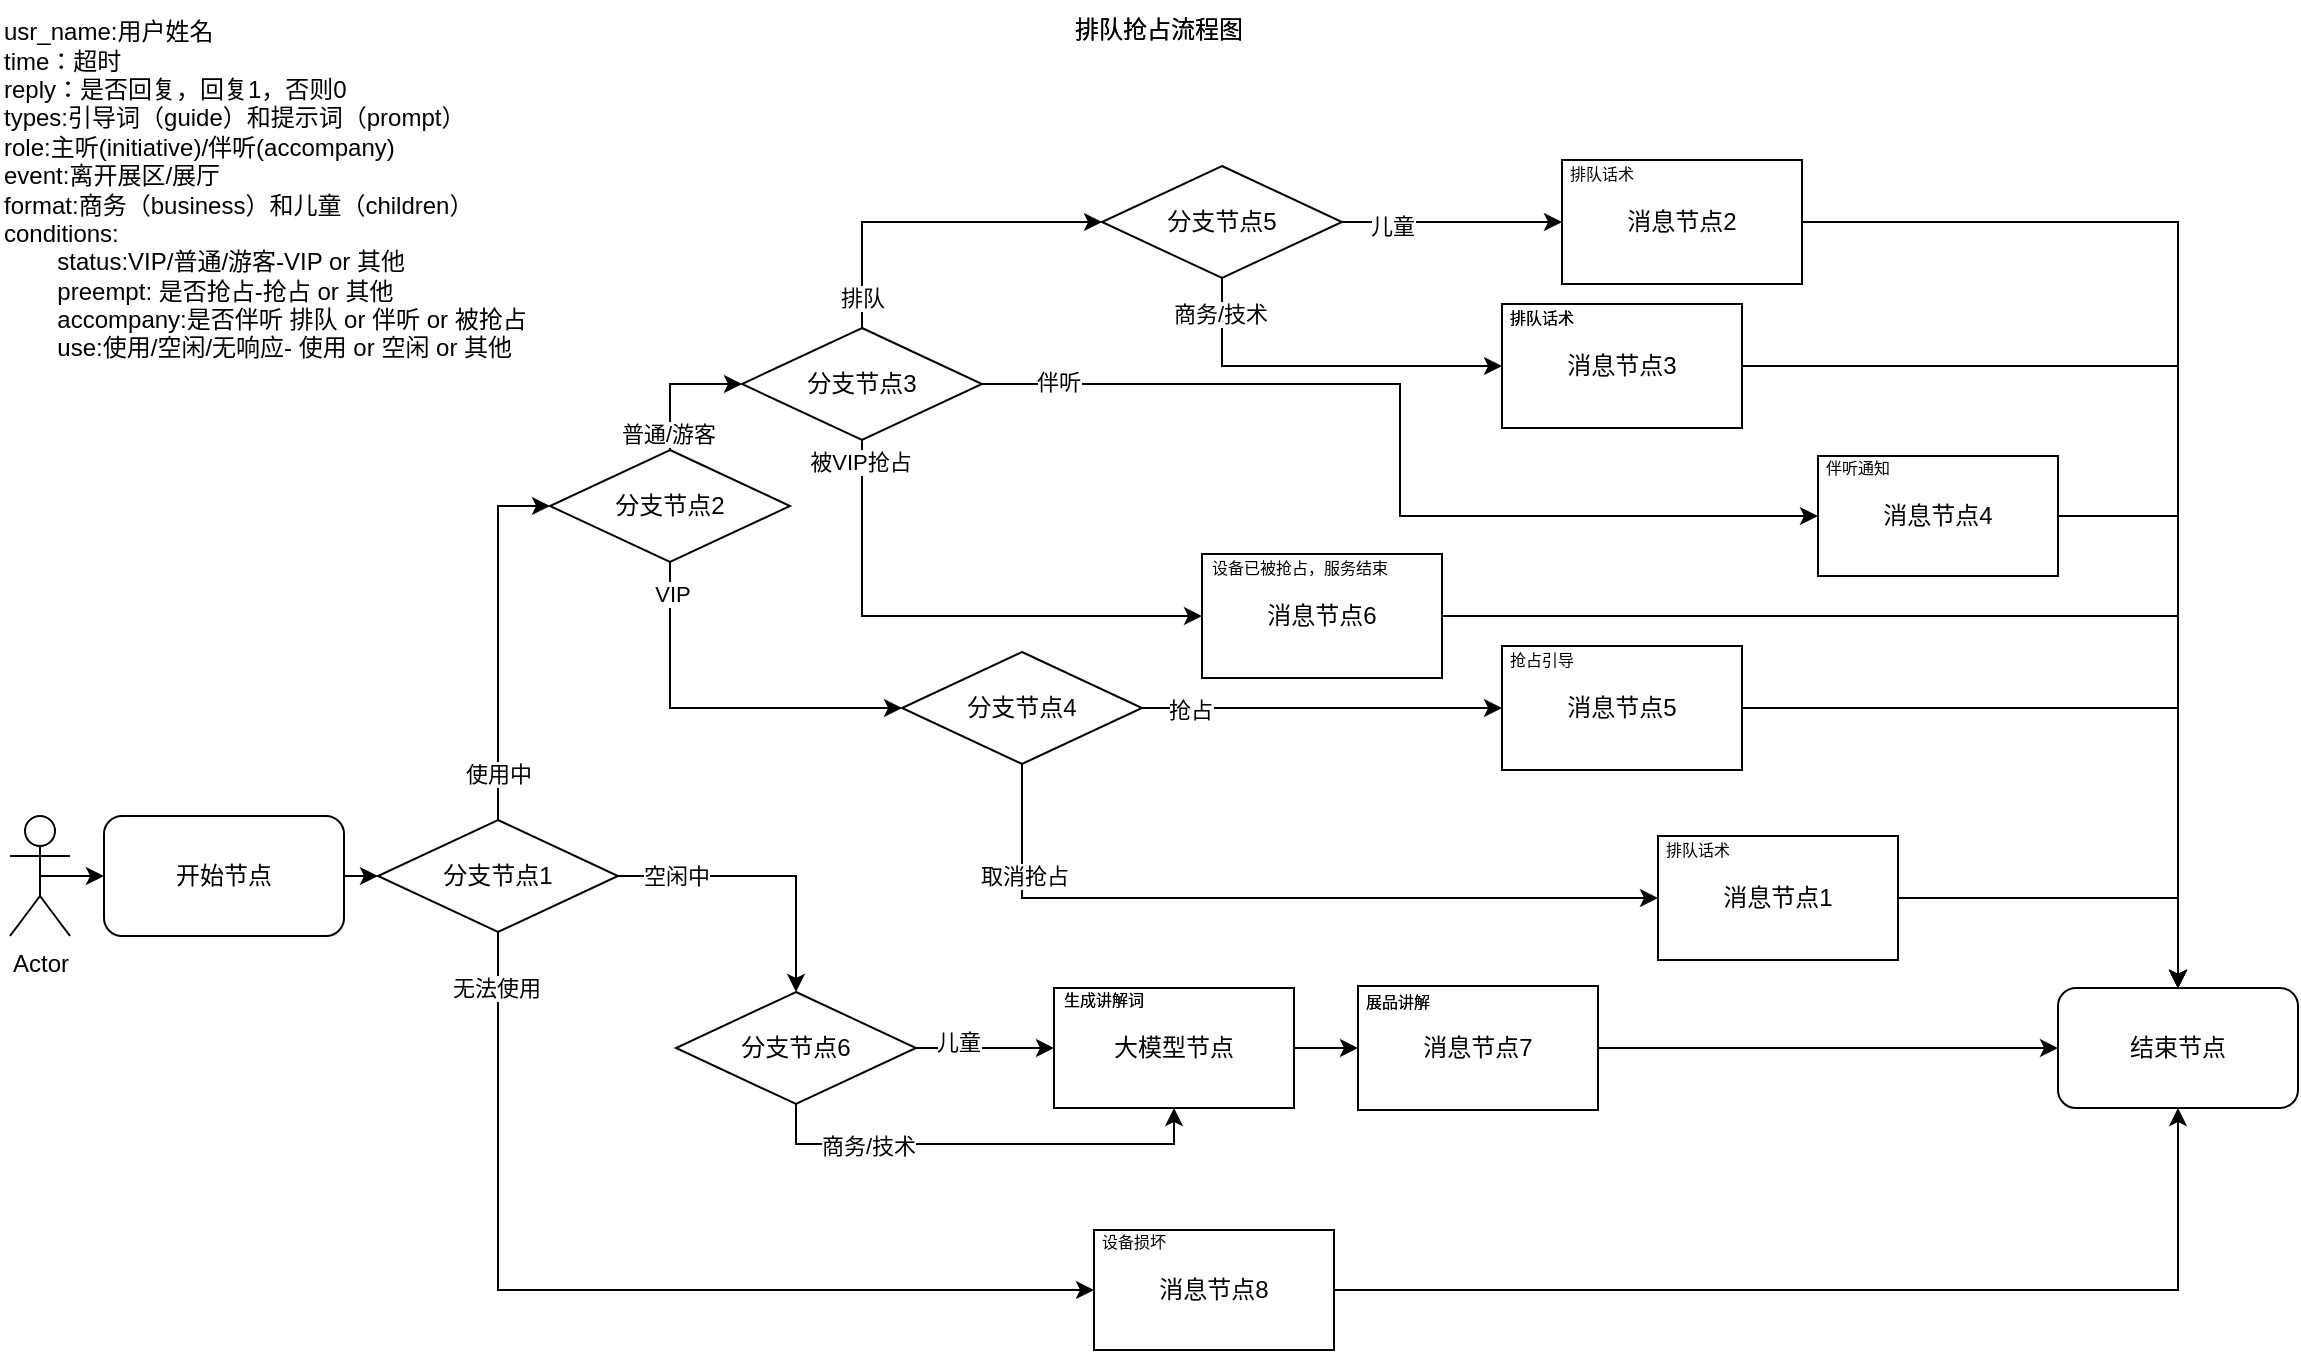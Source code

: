 <mxfile version="26.0.7">
  <diagram name="第 1 页" id="yg1hlzOl9PT2WTQdHVyk">
    <mxGraphModel dx="1476" dy="875" grid="1" gridSize="10" guides="0" tooltips="1" connect="1" arrows="1" fold="1" page="1" pageScale="1" pageWidth="1169" pageHeight="827" math="0" shadow="0">
      <root>
        <object label="" id="0">
          <mxCell />
        </object>
        <mxCell id="1" style="" parent="0" />
        <mxCell id="Mi7K5WG5HpJbJ7n9Mypf-68" value="排队抢占流程图" style="text;html=1;align=center;verticalAlign=middle;whiteSpace=wrap;rounded=0;" parent="1" vertex="1">
          <mxGeometry x="527" width="115" height="30" as="geometry" />
        </mxCell>
        <mxCell id="1wLSgyPM6Hem4SAJeHQH-54" value="排队抢占流程图" style="text;html=1;align=center;verticalAlign=middle;whiteSpace=wrap;rounded=0;" parent="1" vertex="1">
          <mxGeometry x="527" width="115" height="30" as="geometry" />
        </mxCell>
        <mxCell id="Ui3R6bgmoIIFnqbVHPds-1" value="&lt;div&gt;&lt;div&gt;usr_name:用户姓名&lt;/div&gt;&lt;div&gt;time：超时&lt;/div&gt;&lt;div&gt;reply：是否回复，回复1，否则0&lt;/div&gt;types:引导词（guide）和提示词（prompt）&lt;div&gt;role:主听(initiative)/伴听(accompany)&lt;/div&gt;&lt;div&gt;event:离开展区/展厅&lt;/div&gt;&lt;div&gt;format:商务（business）和儿童（children）&lt;/div&gt;conditions:&lt;/div&gt;&lt;div&gt;&lt;span style=&quot;white-space: pre;&quot;&gt;&#x9;&lt;/span&gt;status:VIP/普通/游客-VIP or 其他&lt;/div&gt;&lt;div&gt;&lt;span style=&quot;white-space: pre;&quot;&gt;&#x9;&lt;/span&gt;preempt: 是否抢占-抢占 or 其他&lt;/div&gt;&lt;div&gt;&lt;span style=&quot;white-space: pre;&quot;&gt;&#x9;&lt;/span&gt;accompany:是否伴听 排队 or 伴听 or 被抢占&lt;/div&gt;&lt;div&gt;&lt;span style=&quot;white-space: pre;&quot;&gt;&#x9;&lt;/span&gt;use:使用/空闲/无响应- 使用 or 空闲 or 其他&lt;/div&gt;" style="text;html=1;align=left;verticalAlign=middle;resizable=0;points=[];autosize=1;strokeColor=none;fillColor=none;" parent="1" vertex="1">
          <mxGeometry x="5" width="280" height="190" as="geometry" />
        </mxCell>
        <mxCell id="i1MSV0jCWOu87I4LwM3I-1" style="edgeStyle=orthogonalEdgeStyle;rounded=0;orthogonalLoop=1;jettySize=auto;html=1;exitX=1;exitY=0.5;exitDx=0;exitDy=0;entryX=0;entryY=0.5;entryDx=0;entryDy=0;" parent="1" source="i1MSV0jCWOu87I4LwM3I-2" target="i1MSV0jCWOu87I4LwM3I-11" edge="1">
          <mxGeometry relative="1" as="geometry" />
        </mxCell>
        <mxCell id="i1MSV0jCWOu87I4LwM3I-2" value="开始节点" style="rounded=1;whiteSpace=wrap;html=1;" parent="1" vertex="1">
          <mxGeometry x="57" y="408" width="120" height="60" as="geometry" />
        </mxCell>
        <mxCell id="i1MSV0jCWOu87I4LwM3I-3" style="edgeStyle=orthogonalEdgeStyle;rounded=0;orthogonalLoop=1;jettySize=auto;html=1;exitX=0.5;exitY=0.5;exitDx=0;exitDy=0;exitPerimeter=0;entryX=0;entryY=0.5;entryDx=0;entryDy=0;" parent="1" source="i1MSV0jCWOu87I4LwM3I-4" target="i1MSV0jCWOu87I4LwM3I-2" edge="1">
          <mxGeometry relative="1" as="geometry" />
        </mxCell>
        <mxCell id="i1MSV0jCWOu87I4LwM3I-4" value="Actor" style="shape=umlActor;verticalLabelPosition=bottom;verticalAlign=top;html=1;outlineConnect=0;" parent="1" vertex="1">
          <mxGeometry x="10" y="408" width="30" height="60" as="geometry" />
        </mxCell>
        <mxCell id="i1MSV0jCWOu87I4LwM3I-7" style="edgeStyle=orthogonalEdgeStyle;rounded=0;orthogonalLoop=1;jettySize=auto;html=1;exitX=1;exitY=0.5;exitDx=0;exitDy=0;" parent="1" source="i1MSV0jCWOu87I4LwM3I-11" target="i1MSV0jCWOu87I4LwM3I-19" edge="1">
          <mxGeometry relative="1" as="geometry">
            <mxPoint x="338" y="526" as="sourcePoint" />
          </mxGeometry>
        </mxCell>
        <mxCell id="i1MSV0jCWOu87I4LwM3I-8" value="空闲中" style="edgeLabel;html=1;align=center;verticalAlign=middle;resizable=0;points=[];" parent="i1MSV0jCWOu87I4LwM3I-7" vertex="1" connectable="0">
          <mxGeometry x="-0.541" relative="1" as="geometry">
            <mxPoint x="-5" as="offset" />
          </mxGeometry>
        </mxCell>
        <mxCell id="i1MSV0jCWOu87I4LwM3I-9" value="" style="edgeStyle=orthogonalEdgeStyle;rounded=0;orthogonalLoop=1;jettySize=auto;html=1;entryX=0;entryY=0.5;entryDx=0;entryDy=0;exitX=0.5;exitY=1;exitDx=0;exitDy=0;" parent="1" source="i1MSV0jCWOu87I4LwM3I-11" target="i1MSV0jCWOu87I4LwM3I-45" edge="1">
          <mxGeometry relative="1" as="geometry">
            <mxPoint x="343" y="606" as="targetPoint" />
          </mxGeometry>
        </mxCell>
        <mxCell id="i1MSV0jCWOu87I4LwM3I-10" value="无法使用" style="edgeLabel;html=1;align=center;verticalAlign=middle;resizable=0;points=[];" parent="i1MSV0jCWOu87I4LwM3I-9" vertex="1" connectable="0">
          <mxGeometry x="-0.706" y="-1" relative="1" as="geometry">
            <mxPoint y="-42" as="offset" />
          </mxGeometry>
        </mxCell>
        <mxCell id="i1MSV0jCWOu87I4LwM3I-11" value="分支节点1" style="rhombus;whiteSpace=wrap;html=1;" parent="1" vertex="1">
          <mxGeometry x="194" y="410" width="120" height="56" as="geometry" />
        </mxCell>
        <mxCell id="i1MSV0jCWOu87I4LwM3I-15" style="edgeStyle=orthogonalEdgeStyle;rounded=0;orthogonalLoop=1;jettySize=auto;html=1;exitX=1;exitY=0.5;exitDx=0;exitDy=0;entryX=0;entryY=0.5;entryDx=0;entryDy=0;" parent="1" source="i1MSV0jCWOu87I4LwM3I-19" target="i1MSV0jCWOu87I4LwM3I-22" edge="1">
          <mxGeometry relative="1" as="geometry" />
        </mxCell>
        <mxCell id="i1MSV0jCWOu87I4LwM3I-16" style="edgeStyle=orthogonalEdgeStyle;rounded=0;orthogonalLoop=1;jettySize=auto;html=1;exitX=0.5;exitY=1;exitDx=0;exitDy=0;entryX=0.5;entryY=1;entryDx=0;entryDy=0;" parent="1" source="i1MSV0jCWOu87I4LwM3I-19" target="i1MSV0jCWOu87I4LwM3I-22" edge="1">
          <mxGeometry relative="1" as="geometry" />
        </mxCell>
        <mxCell id="i1MSV0jCWOu87I4LwM3I-17" value="儿童" style="edgeLabel;html=1;align=center;verticalAlign=middle;resizable=0;points=[];" parent="i1MSV0jCWOu87I4LwM3I-16" vertex="1" connectable="0">
          <mxGeometry x="-0.57" y="1" relative="1" as="geometry">
            <mxPoint x="52" y="-50" as="offset" />
          </mxGeometry>
        </mxCell>
        <mxCell id="i1MSV0jCWOu87I4LwM3I-18" value="商务/技术" style="edgeLabel;html=1;align=center;verticalAlign=middle;resizable=0;points=[];" parent="i1MSV0jCWOu87I4LwM3I-16" vertex="1" connectable="0">
          <mxGeometry x="-0.573" y="-1" relative="1" as="geometry">
            <mxPoint x="7" as="offset" />
          </mxGeometry>
        </mxCell>
        <mxCell id="i1MSV0jCWOu87I4LwM3I-19" value="分支节点6" style="rhombus;whiteSpace=wrap;html=1;" parent="1" vertex="1">
          <mxGeometry x="343" y="496" width="120" height="56" as="geometry" />
        </mxCell>
        <mxCell id="i1MSV0jCWOu87I4LwM3I-20" value="结束节点" style="rounded=1;whiteSpace=wrap;html=1;" parent="1" vertex="1">
          <mxGeometry x="1034" y="494" width="120" height="60" as="geometry" />
        </mxCell>
        <mxCell id="i1MSV0jCWOu87I4LwM3I-21" style="edgeStyle=orthogonalEdgeStyle;rounded=0;orthogonalLoop=1;jettySize=auto;html=1;exitX=1;exitY=0.5;exitDx=0;exitDy=0;" parent="1" source="i1MSV0jCWOu87I4LwM3I-22" target="i1MSV0jCWOu87I4LwM3I-24" edge="1">
          <mxGeometry relative="1" as="geometry" />
        </mxCell>
        <mxCell id="i1MSV0jCWOu87I4LwM3I-22" value="大模型节点" style="rounded=0;whiteSpace=wrap;html=1;" parent="1" vertex="1">
          <mxGeometry x="532" y="494" width="120" height="60" as="geometry" />
        </mxCell>
        <mxCell id="i1MSV0jCWOu87I4LwM3I-23" style="edgeStyle=orthogonalEdgeStyle;rounded=0;orthogonalLoop=1;jettySize=auto;html=1;exitX=1;exitY=0.5;exitDx=0;exitDy=0;entryX=0;entryY=0.5;entryDx=0;entryDy=0;" parent="1" source="i1MSV0jCWOu87I4LwM3I-24" target="i1MSV0jCWOu87I4LwM3I-20" edge="1">
          <mxGeometry relative="1" as="geometry" />
        </mxCell>
        <mxCell id="i1MSV0jCWOu87I4LwM3I-24" value="消息节点7" style="rounded=0;whiteSpace=wrap;html=1;" parent="1" vertex="1">
          <mxGeometry x="684" y="493" width="120" height="62" as="geometry" />
        </mxCell>
        <mxCell id="i1MSV0jCWOu87I4LwM3I-29" style="edgeStyle=orthogonalEdgeStyle;rounded=0;orthogonalLoop=1;jettySize=auto;html=1;exitX=0.5;exitY=1;exitDx=0;exitDy=0;entryX=0;entryY=0.5;entryDx=0;entryDy=0;" parent="1" source="i1MSV0jCWOu87I4LwM3I-102" target="i1MSV0jCWOu87I4LwM3I-35" edge="1">
          <mxGeometry relative="1" as="geometry">
            <mxPoint x="644" y="309" as="sourcePoint" />
          </mxGeometry>
        </mxCell>
        <mxCell id="i1MSV0jCWOu87I4LwM3I-113" style="edgeStyle=orthogonalEdgeStyle;rounded=0;orthogonalLoop=1;jettySize=auto;html=1;exitX=1;exitY=0.5;exitDx=0;exitDy=0;entryX=0.5;entryY=0;entryDx=0;entryDy=0;" parent="1" source="i1MSV0jCWOu87I4LwM3I-33" target="i1MSV0jCWOu87I4LwM3I-20" edge="1">
          <mxGeometry relative="1" as="geometry" />
        </mxCell>
        <mxCell id="i1MSV0jCWOu87I4LwM3I-33" value="消息节点5" style="rounded=0;whiteSpace=wrap;html=1;" parent="1" vertex="1">
          <mxGeometry x="756" y="323" width="120" height="62" as="geometry" />
        </mxCell>
        <mxCell id="i1MSV0jCWOu87I4LwM3I-34" style="edgeStyle=orthogonalEdgeStyle;rounded=0;orthogonalLoop=1;jettySize=auto;html=1;exitX=1;exitY=0.5;exitDx=0;exitDy=0;entryX=0.5;entryY=0;entryDx=0;entryDy=0;" parent="1" source="i1MSV0jCWOu87I4LwM3I-35" target="i1MSV0jCWOu87I4LwM3I-20" edge="1">
          <mxGeometry relative="1" as="geometry">
            <mxPoint x="892" y="192" as="targetPoint" />
          </mxGeometry>
        </mxCell>
        <mxCell id="i1MSV0jCWOu87I4LwM3I-35" value="消息节点3" style="rounded=0;whiteSpace=wrap;html=1;" parent="1" vertex="1">
          <mxGeometry x="756" y="152" width="120" height="62" as="geometry" />
        </mxCell>
        <mxCell id="i1MSV0jCWOu87I4LwM3I-36" value="&lt;font style=&quot;font-size: 8px;&quot;&gt;排队话术&lt;/font&gt;" style="text;html=1;align=center;verticalAlign=middle;whiteSpace=wrap;rounded=0;" parent="1" vertex="1">
          <mxGeometry x="756" y="152" width="40" height="12" as="geometry" />
        </mxCell>
        <mxCell id="i1MSV0jCWOu87I4LwM3I-37" value="&lt;font style=&quot;font-size: 8px;&quot;&gt;抢占引导&lt;/font&gt;" style="text;html=1;align=center;verticalAlign=middle;whiteSpace=wrap;rounded=0;" parent="1" vertex="1">
          <mxGeometry x="756" y="323" width="40" height="12" as="geometry" />
        </mxCell>
        <mxCell id="i1MSV0jCWOu87I4LwM3I-38" value="&lt;font style=&quot;font-size: 8px;&quot;&gt;展品讲解&lt;/font&gt;" style="text;html=1;align=center;verticalAlign=middle;whiteSpace=wrap;rounded=0;" parent="1" vertex="1">
          <mxGeometry x="684" y="494" width="40" height="12" as="geometry" />
        </mxCell>
        <mxCell id="i1MSV0jCWOu87I4LwM3I-39" value="&lt;span style=&quot;font-size: 8px;&quot;&gt;生成讲解词&lt;/span&gt;" style="text;html=1;align=center;verticalAlign=middle;whiteSpace=wrap;rounded=0;" parent="1" vertex="1">
          <mxGeometry x="532" y="494" width="50" height="10" as="geometry" />
        </mxCell>
        <mxCell id="i1MSV0jCWOu87I4LwM3I-42" style="edgeStyle=orthogonalEdgeStyle;rounded=0;orthogonalLoop=1;jettySize=auto;html=1;exitX=1;exitY=0.5;exitDx=0;exitDy=0;entryX=0.5;entryY=0;entryDx=0;entryDy=0;" parent="1" source="i1MSV0jCWOu87I4LwM3I-43" target="i1MSV0jCWOu87I4LwM3I-20" edge="1">
          <mxGeometry relative="1" as="geometry">
            <mxPoint x="1184" y="361" as="targetPoint" />
          </mxGeometry>
        </mxCell>
        <mxCell id="i1MSV0jCWOu87I4LwM3I-43" value="消息节点2" style="rounded=0;whiteSpace=wrap;html=1;" parent="1" vertex="1">
          <mxGeometry x="786" y="80" width="120" height="62" as="geometry" />
        </mxCell>
        <mxCell id="i1MSV0jCWOu87I4LwM3I-45" value="消息节点8" style="rounded=0;whiteSpace=wrap;html=1;" parent="1" vertex="1">
          <mxGeometry x="552" y="615" width="120" height="60" as="geometry" />
        </mxCell>
        <mxCell id="i1MSV0jCWOu87I4LwM3I-51" style="edgeStyle=orthogonalEdgeStyle;rounded=0;orthogonalLoop=1;jettySize=auto;html=1;exitX=1;exitY=0.5;exitDx=0;exitDy=0;entryX=0.5;entryY=0;entryDx=0;entryDy=0;" parent="1" source="i1MSV0jCWOu87I4LwM3I-52" target="i1MSV0jCWOu87I4LwM3I-20" edge="1">
          <mxGeometry relative="1" as="geometry" />
        </mxCell>
        <mxCell id="i1MSV0jCWOu87I4LwM3I-52" value="消息节点6" style="rounded=0;whiteSpace=wrap;html=1;" parent="1" vertex="1">
          <mxGeometry x="606" y="277" width="120" height="62" as="geometry" />
        </mxCell>
        <mxCell id="i1MSV0jCWOu87I4LwM3I-53" value="&lt;font style=&quot;font-size: 8px;&quot;&gt;设备已被抢占，服务结束&lt;/font&gt;" style="text;html=1;align=center;verticalAlign=middle;whiteSpace=wrap;rounded=0;" parent="1" vertex="1">
          <mxGeometry x="606" y="277" width="98" height="12" as="geometry" />
        </mxCell>
        <mxCell id="i1MSV0jCWOu87I4LwM3I-61" value="&lt;font style=&quot;font-size: 8px;&quot;&gt;排队话术&lt;/font&gt;" style="text;html=1;align=center;verticalAlign=middle;whiteSpace=wrap;rounded=0;" parent="1" vertex="1">
          <mxGeometry x="756" y="152" width="40" height="12" as="geometry" />
        </mxCell>
        <mxCell id="i1MSV0jCWOu87I4LwM3I-62" value="&lt;font style=&quot;font-size: 8px;&quot;&gt;展品讲解&lt;/font&gt;" style="text;html=1;align=center;verticalAlign=middle;whiteSpace=wrap;rounded=0;" parent="1" vertex="1">
          <mxGeometry x="684" y="494" width="40" height="12" as="geometry" />
        </mxCell>
        <mxCell id="i1MSV0jCWOu87I4LwM3I-63" value="&lt;span style=&quot;font-size: 8px;&quot;&gt;生成讲解词&lt;/span&gt;" style="text;html=1;align=center;verticalAlign=middle;whiteSpace=wrap;rounded=0;" parent="1" vertex="1">
          <mxGeometry x="532" y="494" width="50" height="10" as="geometry" />
        </mxCell>
        <mxCell id="i1MSV0jCWOu87I4LwM3I-64" value="&lt;font style=&quot;font-size: 8px;&quot;&gt;排队话术&lt;/font&gt;" style="text;html=1;align=center;verticalAlign=middle;whiteSpace=wrap;rounded=0;" parent="1" vertex="1">
          <mxGeometry x="786" y="80" width="40" height="12" as="geometry" />
        </mxCell>
        <mxCell id="i1MSV0jCWOu87I4LwM3I-65" style="edgeStyle=orthogonalEdgeStyle;rounded=0;orthogonalLoop=1;jettySize=auto;html=1;exitX=1;exitY=0.5;exitDx=0;exitDy=0;entryX=0.5;entryY=1;entryDx=0;entryDy=0;" parent="1" source="i1MSV0jCWOu87I4LwM3I-45" target="i1MSV0jCWOu87I4LwM3I-20" edge="1">
          <mxGeometry relative="1" as="geometry">
            <mxPoint x="672" y="663" as="sourcePoint" />
          </mxGeometry>
        </mxCell>
        <mxCell id="i1MSV0jCWOu87I4LwM3I-66" value="&lt;font style=&quot;font-size: 8px;&quot;&gt;设备损坏&lt;/font&gt;" style="text;html=1;align=center;verticalAlign=middle;whiteSpace=wrap;rounded=0;" parent="1" vertex="1">
          <mxGeometry x="552" y="615" width="40" height="10" as="geometry" />
        </mxCell>
        <mxCell id="i1MSV0jCWOu87I4LwM3I-105" style="edgeStyle=orthogonalEdgeStyle;rounded=0;orthogonalLoop=1;jettySize=auto;html=1;exitX=1;exitY=0.5;exitDx=0;exitDy=0;entryX=0.5;entryY=0;entryDx=0;entryDy=0;" parent="1" source="i1MSV0jCWOu87I4LwM3I-72" target="i1MSV0jCWOu87I4LwM3I-20" edge="1">
          <mxGeometry relative="1" as="geometry">
            <mxPoint x="1094" y="483" as="targetPoint" />
          </mxGeometry>
        </mxCell>
        <mxCell id="i1MSV0jCWOu87I4LwM3I-72" value="消息节点4" style="rounded=0;whiteSpace=wrap;html=1;" parent="1" vertex="1">
          <mxGeometry x="914" y="228" width="120" height="60" as="geometry" />
        </mxCell>
        <mxCell id="i1MSV0jCWOu87I4LwM3I-73" value="&lt;font style=&quot;font-size: 8px;&quot;&gt;伴听通知&lt;/font&gt;" style="text;html=1;align=center;verticalAlign=middle;whiteSpace=wrap;rounded=0;" parent="1" vertex="1">
          <mxGeometry x="914" y="227" width="40" height="12" as="geometry" />
        </mxCell>
        <mxCell id="i1MSV0jCWOu87I4LwM3I-78" value="" style="edgeStyle=orthogonalEdgeStyle;rounded=0;orthogonalLoop=1;jettySize=auto;html=1;exitX=0.5;exitY=0;exitDx=0;exitDy=0;entryX=0;entryY=0.5;entryDx=0;entryDy=0;" parent="1" source="i1MSV0jCWOu87I4LwM3I-11" target="i1MSV0jCWOu87I4LwM3I-60" edge="1">
          <mxGeometry relative="1" as="geometry">
            <mxPoint x="278" y="399" as="sourcePoint" />
            <mxPoint x="343" y="239" as="targetPoint" />
          </mxGeometry>
        </mxCell>
        <mxCell id="i1MSV0jCWOu87I4LwM3I-79" value="使用中" style="edgeLabel;html=1;align=center;verticalAlign=middle;resizable=0;points=[];" parent="i1MSV0jCWOu87I4LwM3I-78" vertex="1" connectable="0">
          <mxGeometry x="-0.75" relative="1" as="geometry">
            <mxPoint as="offset" />
          </mxGeometry>
        </mxCell>
        <mxCell id="i1MSV0jCWOu87I4LwM3I-91" style="edgeStyle=orthogonalEdgeStyle;rounded=0;orthogonalLoop=1;jettySize=auto;html=1;exitX=0.5;exitY=0;exitDx=0;exitDy=0;entryX=0;entryY=0.5;entryDx=0;entryDy=0;" parent="1" source="i1MSV0jCWOu87I4LwM3I-60" target="i1MSV0jCWOu87I4LwM3I-95" edge="1">
          <mxGeometry relative="1" as="geometry">
            <mxPoint x="416" y="180" as="targetPoint" />
          </mxGeometry>
        </mxCell>
        <mxCell id="i1MSV0jCWOu87I4LwM3I-92" style="edgeStyle=orthogonalEdgeStyle;rounded=0;orthogonalLoop=1;jettySize=auto;html=1;exitX=0.5;exitY=1;exitDx=0;exitDy=0;entryX=0;entryY=0.5;entryDx=0;entryDy=0;" parent="1" source="i1MSV0jCWOu87I4LwM3I-60" target="i1MSV0jCWOu87I4LwM3I-101" edge="1">
          <mxGeometry relative="1" as="geometry">
            <mxPoint x="476" y="333" as="targetPoint" />
          </mxGeometry>
        </mxCell>
        <mxCell id="i1MSV0jCWOu87I4LwM3I-94" value="VIP" style="edgeLabel;html=1;align=center;verticalAlign=middle;resizable=0;points=[];" parent="i1MSV0jCWOu87I4LwM3I-92" vertex="1" connectable="0">
          <mxGeometry x="-0.911" relative="1" as="geometry">
            <mxPoint x="1" y="7" as="offset" />
          </mxGeometry>
        </mxCell>
        <mxCell id="i1MSV0jCWOu87I4LwM3I-100" value="普通/游客" style="edgeLabel;html=1;align=center;verticalAlign=middle;resizable=0;points=[];" parent="i1MSV0jCWOu87I4LwM3I-92" vertex="1" connectable="0">
          <mxGeometry x="-0.837" y="-1" relative="1" as="geometry">
            <mxPoint y="-80" as="offset" />
          </mxGeometry>
        </mxCell>
        <mxCell id="i1MSV0jCWOu87I4LwM3I-60" value="分支节点2" style="rhombus;whiteSpace=wrap;html=1;" parent="1" vertex="1">
          <mxGeometry x="280" y="225" width="120" height="56" as="geometry" />
        </mxCell>
        <mxCell id="i1MSV0jCWOu87I4LwM3I-96" style="edgeStyle=orthogonalEdgeStyle;rounded=0;orthogonalLoop=1;jettySize=auto;html=1;exitX=0.5;exitY=0;exitDx=0;exitDy=0;entryX=0;entryY=0.5;entryDx=0;entryDy=0;" parent="1" source="i1MSV0jCWOu87I4LwM3I-95" target="i1MSV0jCWOu87I4LwM3I-102" edge="1">
          <mxGeometry relative="1" as="geometry">
            <mxPoint x="546" y="43" as="targetPoint" />
          </mxGeometry>
        </mxCell>
        <mxCell id="i1MSV0jCWOu87I4LwM3I-98" value="排队" style="edgeLabel;html=1;align=center;verticalAlign=middle;resizable=0;points=[];" parent="i1MSV0jCWOu87I4LwM3I-96" vertex="1" connectable="0">
          <mxGeometry x="-0.819" relative="1" as="geometry">
            <mxPoint as="offset" />
          </mxGeometry>
        </mxCell>
        <mxCell id="i1MSV0jCWOu87I4LwM3I-97" style="edgeStyle=orthogonalEdgeStyle;rounded=0;orthogonalLoop=1;jettySize=auto;html=1;exitX=1;exitY=0.5;exitDx=0;exitDy=0;entryX=0;entryY=0.5;entryDx=0;entryDy=0;" parent="1" source="i1MSV0jCWOu87I4LwM3I-95" target="i1MSV0jCWOu87I4LwM3I-72" edge="1">
          <mxGeometry relative="1" as="geometry">
            <mxPoint x="586" y="273" as="targetPoint" />
          </mxGeometry>
        </mxCell>
        <mxCell id="i1MSV0jCWOu87I4LwM3I-99" value="伴听" style="edgeLabel;html=1;align=center;verticalAlign=middle;resizable=0;points=[];" parent="i1MSV0jCWOu87I4LwM3I-97" vertex="1" connectable="0">
          <mxGeometry x="-0.845" y="1" relative="1" as="geometry">
            <mxPoint as="offset" />
          </mxGeometry>
        </mxCell>
        <mxCell id="i1MSV0jCWOu87I4LwM3I-108" style="edgeStyle=orthogonalEdgeStyle;rounded=0;orthogonalLoop=1;jettySize=auto;html=1;exitX=0.5;exitY=1;exitDx=0;exitDy=0;entryX=0;entryY=0.5;entryDx=0;entryDy=0;" parent="1" source="i1MSV0jCWOu87I4LwM3I-95" target="i1MSV0jCWOu87I4LwM3I-52" edge="1">
          <mxGeometry relative="1" as="geometry" />
        </mxCell>
        <mxCell id="i1MSV0jCWOu87I4LwM3I-109" value="被VIP抢占" style="edgeLabel;html=1;align=center;verticalAlign=middle;resizable=0;points=[];" parent="i1MSV0jCWOu87I4LwM3I-108" vertex="1" connectable="0">
          <mxGeometry x="-0.919" y="-1" relative="1" as="geometry">
            <mxPoint as="offset" />
          </mxGeometry>
        </mxCell>
        <mxCell id="i1MSV0jCWOu87I4LwM3I-95" value="分支节点3" style="rhombus;whiteSpace=wrap;html=1;" parent="1" vertex="1">
          <mxGeometry x="376" y="164" width="120" height="56" as="geometry" />
        </mxCell>
        <mxCell id="i1MSV0jCWOu87I4LwM3I-106" style="edgeStyle=orthogonalEdgeStyle;rounded=0;orthogonalLoop=1;jettySize=auto;html=1;exitX=1;exitY=0.5;exitDx=0;exitDy=0;" parent="1" source="i1MSV0jCWOu87I4LwM3I-101" target="i1MSV0jCWOu87I4LwM3I-33" edge="1">
          <mxGeometry relative="1" as="geometry" />
        </mxCell>
        <mxCell id="i1MSV0jCWOu87I4LwM3I-114" value="抢占" style="edgeLabel;html=1;align=center;verticalAlign=middle;resizable=0;points=[];" parent="i1MSV0jCWOu87I4LwM3I-106" vertex="1" connectable="0">
          <mxGeometry x="-0.737" y="-1" relative="1" as="geometry">
            <mxPoint as="offset" />
          </mxGeometry>
        </mxCell>
        <mxCell id="i1MSV0jCWOu87I4LwM3I-111" style="edgeStyle=orthogonalEdgeStyle;rounded=0;orthogonalLoop=1;jettySize=auto;html=1;exitX=0.5;exitY=1;exitDx=0;exitDy=0;entryX=0;entryY=0.5;entryDx=0;entryDy=0;" parent="1" source="i1MSV0jCWOu87I4LwM3I-101" target="i1MSV0jCWOu87I4LwM3I-110" edge="1">
          <mxGeometry relative="1" as="geometry">
            <mxPoint x="454" y="420.0" as="sourcePoint" />
          </mxGeometry>
        </mxCell>
        <mxCell id="i1MSV0jCWOu87I4LwM3I-115" value="取消抢占" style="edgeLabel;html=1;align=center;verticalAlign=middle;resizable=0;points=[];" parent="i1MSV0jCWOu87I4LwM3I-111" vertex="1" connectable="0">
          <mxGeometry x="-0.71" y="1" relative="1" as="geometry">
            <mxPoint as="offset" />
          </mxGeometry>
        </mxCell>
        <mxCell id="i1MSV0jCWOu87I4LwM3I-101" value="分支节点4" style="rhombus;whiteSpace=wrap;html=1;" parent="1" vertex="1">
          <mxGeometry x="456" y="326" width="120" height="56" as="geometry" />
        </mxCell>
        <mxCell id="i1MSV0jCWOu87I4LwM3I-103" value="" style="edgeStyle=orthogonalEdgeStyle;rounded=0;orthogonalLoop=1;jettySize=auto;html=1;entryX=0;entryY=0.5;entryDx=0;entryDy=0;" parent="1" source="i1MSV0jCWOu87I4LwM3I-102" target="i1MSV0jCWOu87I4LwM3I-43" edge="1">
          <mxGeometry relative="1" as="geometry" />
        </mxCell>
        <mxCell id="i1MSV0jCWOu87I4LwM3I-117" value="商务/技术" style="edgeLabel;html=1;align=center;verticalAlign=middle;resizable=0;points=[];" parent="i1MSV0jCWOu87I4LwM3I-103" vertex="1" connectable="0">
          <mxGeometry x="-0.646" y="-1" relative="1" as="geometry">
            <mxPoint x="-81" y="45" as="offset" />
          </mxGeometry>
        </mxCell>
        <mxCell id="i1MSV0jCWOu87I4LwM3I-118" value="儿童" style="edgeLabel;html=1;align=center;verticalAlign=middle;resizable=0;points=[];" parent="i1MSV0jCWOu87I4LwM3I-103" vertex="1" connectable="0">
          <mxGeometry x="-0.556" y="-2" relative="1" as="geometry">
            <mxPoint as="offset" />
          </mxGeometry>
        </mxCell>
        <mxCell id="i1MSV0jCWOu87I4LwM3I-102" value="分支节点5" style="rhombus;whiteSpace=wrap;html=1;" parent="1" vertex="1">
          <mxGeometry x="556" y="83" width="120" height="56" as="geometry" />
        </mxCell>
        <mxCell id="i1MSV0jCWOu87I4LwM3I-112" style="edgeStyle=orthogonalEdgeStyle;rounded=0;orthogonalLoop=1;jettySize=auto;html=1;exitX=1;exitY=0.5;exitDx=0;exitDy=0;entryX=0.5;entryY=0;entryDx=0;entryDy=0;" parent="1" source="i1MSV0jCWOu87I4LwM3I-110" target="i1MSV0jCWOu87I4LwM3I-20" edge="1">
          <mxGeometry relative="1" as="geometry" />
        </mxCell>
        <mxCell id="i1MSV0jCWOu87I4LwM3I-110" value="消息节点1" style="rounded=0;whiteSpace=wrap;html=1;" parent="1" vertex="1">
          <mxGeometry x="834" y="418" width="120" height="62" as="geometry" />
        </mxCell>
        <mxCell id="i1MSV0jCWOu87I4LwM3I-116" value="&lt;font style=&quot;font-size: 8px;&quot;&gt;排队话术&lt;/font&gt;" style="text;html=1;align=center;verticalAlign=middle;whiteSpace=wrap;rounded=0;" parent="1" vertex="1">
          <mxGeometry x="834" y="418" width="40" height="12" as="geometry" />
        </mxCell>
      </root>
    </mxGraphModel>
  </diagram>
</mxfile>
